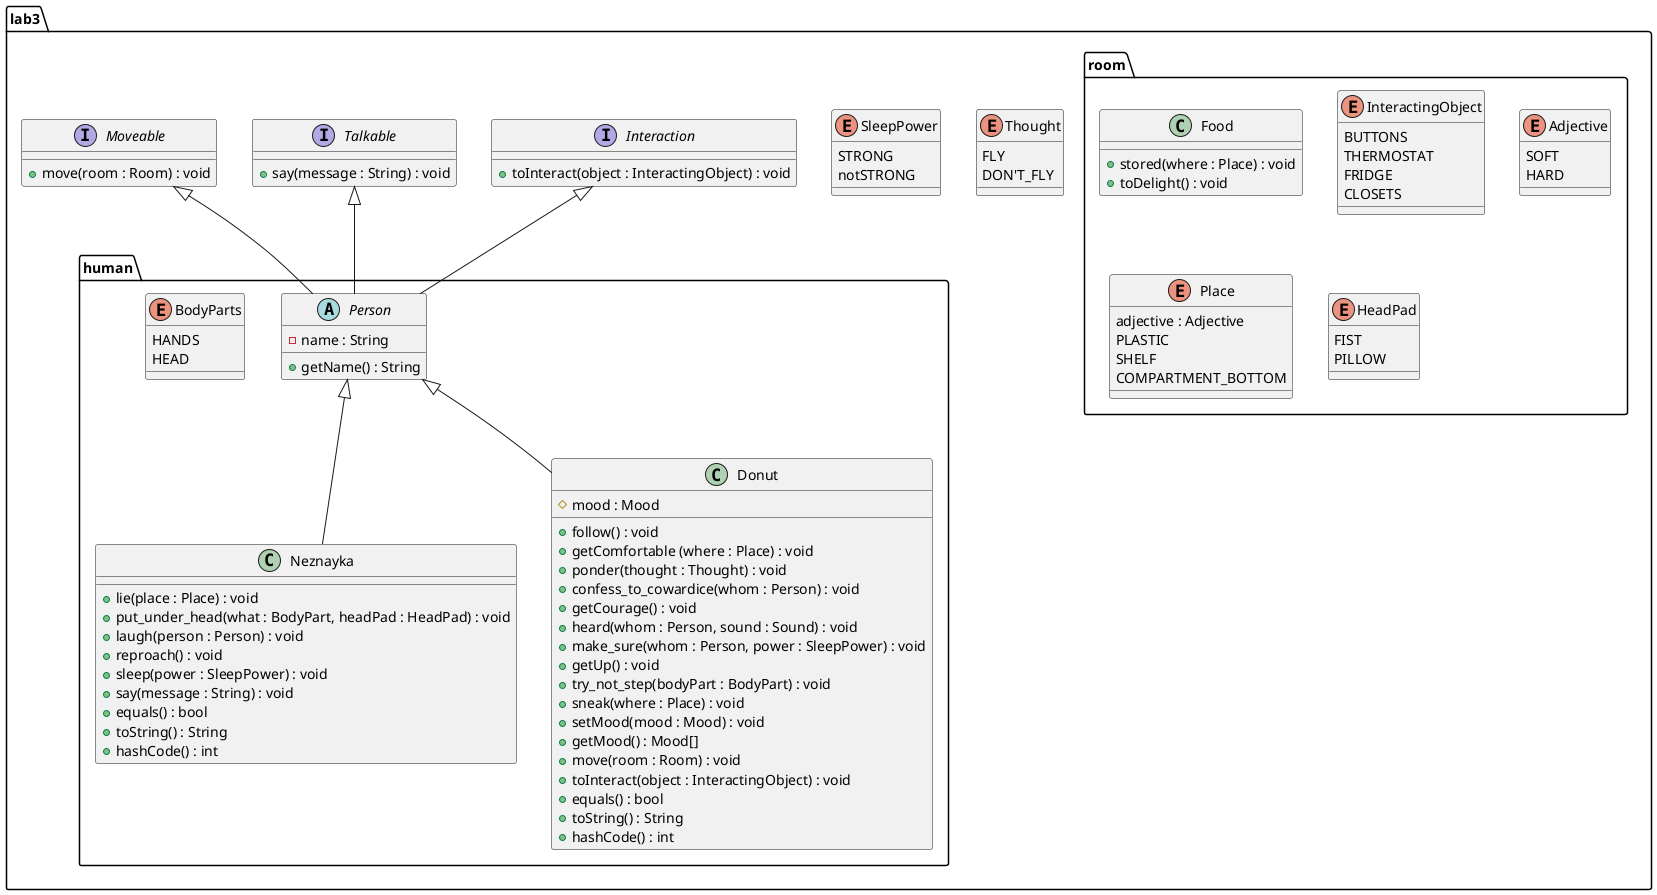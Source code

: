 @startuml

package lab3.human {

abstract class Person
{
    -name : String
    +getName() : String
}

class Neznayka
{
    +lie(place : Place) : void
    +put_under_head(what : BodyPart, headPad : HeadPad) : void
    +laugh(person : Person) : void
    +reproach() : void
    +sleep(power : SleepPower) : void
    +say(message : String) : void
    +equals() : bool
    +toString() : String
    +hashCode() : int
}

class Donut
{
    #mood : Mood
    +follow() : void
    +getComfortable (where : Place) : void
    +ponder(thought : Thought) : void
    +confess_to_cowardice(whom : Person) : void
    +getCourage() : void
    +heard(whom : Person, sound : Sound) : void
    +make_sure(whom : Person, power : SleepPower) : void
    +getUp() : void
    +try_not_step(bodyPart : BodyPart) : void
    +sneak(where : Place) : void
    +setMood(mood : Mood) : void
    +getMood() : Mood[]
    +move(room : Room) : void
    +toInteract(object : InteractingObject) : void
    +equals() : bool
    +toString() : String
    +hashCode() : int
}

enum BodyParts {
HANDS
HEAD
}
}

package lab3.room {
class Food {
    +stored(where : Place) : void
    +toDelight() : void
}

enum InteractingObject {
BUTTONS
THERMOSTAT
FRIDGE
CLOSETS
}

enum Adjective {
SOFT
HARD
}

enum Place {
adjective : Adjective
PLASTIC
SHELF
COMPARTMENT_BOTTOM
}

enum HeadPad {
FIST
PILLOW
}
}

package lab3 {
enum Thought {
FLY
DON'T_FLY
}

enum SleepPower {
STRONG
notSTRONG
}

interface Interaction {
    +toInteract(object : InteractingObject) : void
}

interface Talkable {
+say(message : String) : void
}


interface Moveable {
+move(room : Room) : void
}
}

Talkable <|-- Person
Moveable <|-- Person

Person <|-- Neznayka
Person <|-- Donut
Interaction <|-- Person




@enduml